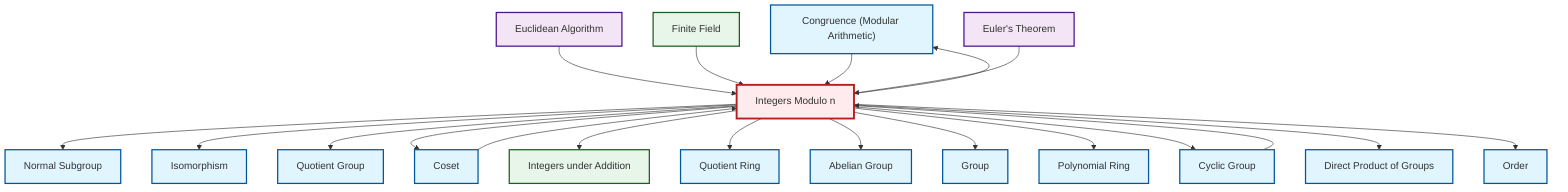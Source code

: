 graph TD
    classDef definition fill:#e1f5fe,stroke:#01579b,stroke-width:2px
    classDef theorem fill:#f3e5f5,stroke:#4a148c,stroke-width:2px
    classDef axiom fill:#fff3e0,stroke:#e65100,stroke-width:2px
    classDef example fill:#e8f5e9,stroke:#1b5e20,stroke-width:2px
    classDef current fill:#ffebee,stroke:#b71c1c,stroke-width:3px
    def-congruence["Congruence (Modular Arithmetic)"]:::definition
    def-cyclic-group["Cyclic Group"]:::definition
    def-coset["Coset"]:::definition
    def-direct-product["Direct Product of Groups"]:::definition
    def-group["Group"]:::definition
    def-order["Order"]:::definition
    ex-integers-addition["Integers under Addition"]:::example
    ex-finite-field["Finite Field"]:::example
    def-normal-subgroup["Normal Subgroup"]:::definition
    def-quotient-ring["Quotient Ring"]:::definition
    def-quotient-group["Quotient Group"]:::definition
    thm-euler["Euler's Theorem"]:::theorem
    def-polynomial-ring["Polynomial Ring"]:::definition
    thm-euclidean-algorithm["Euclidean Algorithm"]:::theorem
    def-isomorphism["Isomorphism"]:::definition
    ex-quotient-integers-mod-n["Integers Modulo n"]:::example
    def-abelian-group["Abelian Group"]:::definition
    ex-quotient-integers-mod-n --> def-congruence
    thm-euclidean-algorithm --> ex-quotient-integers-mod-n
    ex-quotient-integers-mod-n --> def-normal-subgroup
    ex-quotient-integers-mod-n --> def-isomorphism
    ex-quotient-integers-mod-n --> def-quotient-group
    def-coset --> ex-quotient-integers-mod-n
    ex-quotient-integers-mod-n --> def-coset
    ex-quotient-integers-mod-n --> ex-integers-addition
    def-cyclic-group --> ex-quotient-integers-mod-n
    ex-quotient-integers-mod-n --> def-quotient-ring
    ex-quotient-integers-mod-n --> def-abelian-group
    ex-finite-field --> ex-quotient-integers-mod-n
    ex-quotient-integers-mod-n --> def-group
    ex-quotient-integers-mod-n --> def-polynomial-ring
    def-congruence --> ex-quotient-integers-mod-n
    ex-quotient-integers-mod-n --> def-cyclic-group
    ex-quotient-integers-mod-n --> def-direct-product
    thm-euler --> ex-quotient-integers-mod-n
    ex-quotient-integers-mod-n --> def-order
    class ex-quotient-integers-mod-n current